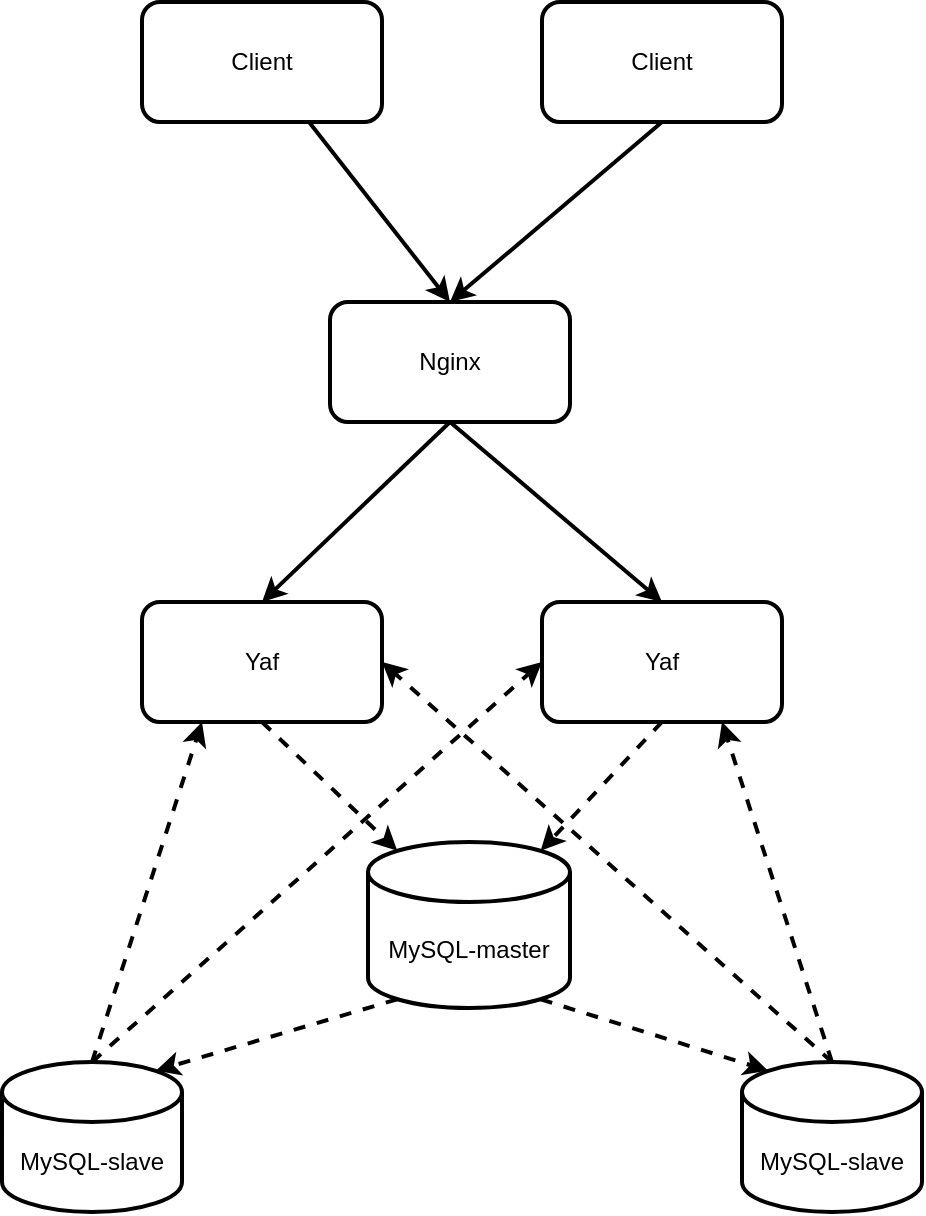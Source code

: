 <mxfile version="14.9.3" type="github">
  <diagram id="4vFJtMvn7GdaALDxfg6_" name="Page-1">
    <mxGraphModel dx="784" dy="439" grid="1" gridSize="10" guides="1" tooltips="1" connect="1" arrows="1" fold="1" page="1" pageScale="1" pageWidth="827" pageHeight="1169" math="0" shadow="0">
      <root>
        <mxCell id="0" />
        <mxCell id="1" parent="0" />
        <mxCell id="jTmc7ANiE4eTdV9CGmM9-1" value="Client" style="rounded=1;whiteSpace=wrap;html=1;strokeWidth=2;" parent="1" vertex="1">
          <mxGeometry x="200" y="140" width="120" height="60" as="geometry" />
        </mxCell>
        <mxCell id="jTmc7ANiE4eTdV9CGmM9-2" value="Client" style="rounded=1;whiteSpace=wrap;html=1;strokeWidth=2;" parent="1" vertex="1">
          <mxGeometry x="400" y="140" width="120" height="60" as="geometry" />
        </mxCell>
        <mxCell id="jTmc7ANiE4eTdV9CGmM9-3" value="Nginx" style="rounded=1;whiteSpace=wrap;html=1;strokeWidth=2;" parent="1" vertex="1">
          <mxGeometry x="294" y="290" width="120" height="60" as="geometry" />
        </mxCell>
        <mxCell id="jTmc7ANiE4eTdV9CGmM9-4" value="Yaf" style="rounded=1;whiteSpace=wrap;html=1;strokeWidth=2;" parent="1" vertex="1">
          <mxGeometry x="400" y="440" width="120" height="60" as="geometry" />
        </mxCell>
        <mxCell id="jTmc7ANiE4eTdV9CGmM9-5" value="Yaf" style="rounded=1;whiteSpace=wrap;html=1;strokeWidth=2;" parent="1" vertex="1">
          <mxGeometry x="200" y="440" width="120" height="60" as="geometry" />
        </mxCell>
        <mxCell id="jTmc7ANiE4eTdV9CGmM9-6" value="" style="endArrow=classic;html=1;entryX=0.5;entryY=0;entryDx=0;entryDy=0;strokeWidth=2;" parent="1" source="jTmc7ANiE4eTdV9CGmM9-1" target="jTmc7ANiE4eTdV9CGmM9-3" edge="1">
          <mxGeometry width="50" height="50" relative="1" as="geometry">
            <mxPoint x="120" y="280" as="sourcePoint" />
            <mxPoint x="170" y="230" as="targetPoint" />
          </mxGeometry>
        </mxCell>
        <mxCell id="jTmc7ANiE4eTdV9CGmM9-7" value="" style="endArrow=classic;html=1;entryX=0.5;entryY=0;entryDx=0;entryDy=0;strokeWidth=2;exitX=0.5;exitY=1;exitDx=0;exitDy=0;" parent="1" source="jTmc7ANiE4eTdV9CGmM9-2" target="jTmc7ANiE4eTdV9CGmM9-3" edge="1">
          <mxGeometry width="50" height="50" relative="1" as="geometry">
            <mxPoint x="293.5" y="210" as="sourcePoint" />
            <mxPoint x="364" y="300" as="targetPoint" />
          </mxGeometry>
        </mxCell>
        <mxCell id="jTmc7ANiE4eTdV9CGmM9-8" value="" style="endArrow=classic;html=1;entryX=0.5;entryY=0;entryDx=0;entryDy=0;strokeWidth=2;exitX=0.5;exitY=1;exitDx=0;exitDy=0;" parent="1" source="jTmc7ANiE4eTdV9CGmM9-3" target="jTmc7ANiE4eTdV9CGmM9-4" edge="1">
          <mxGeometry width="50" height="50" relative="1" as="geometry">
            <mxPoint x="470" y="210" as="sourcePoint" />
            <mxPoint x="364" y="300" as="targetPoint" />
          </mxGeometry>
        </mxCell>
        <mxCell id="jTmc7ANiE4eTdV9CGmM9-9" value="" style="endArrow=classic;html=1;strokeWidth=2;exitX=0.5;exitY=1;exitDx=0;exitDy=0;" parent="1" source="jTmc7ANiE4eTdV9CGmM9-3" edge="1">
          <mxGeometry width="50" height="50" relative="1" as="geometry">
            <mxPoint x="480" y="220" as="sourcePoint" />
            <mxPoint x="260" y="440" as="targetPoint" />
          </mxGeometry>
        </mxCell>
        <mxCell id="cMzERNSj47soOxzg7ccx-1" value="MySQL-slave" style="shape=cylinder3;whiteSpace=wrap;html=1;boundedLbl=1;backgroundOutline=1;size=15;strokeWidth=2;" vertex="1" parent="1">
          <mxGeometry x="130" y="670" width="90" height="75" as="geometry" />
        </mxCell>
        <mxCell id="cMzERNSj47soOxzg7ccx-2" value="MySQL-slave" style="shape=cylinder3;whiteSpace=wrap;html=1;boundedLbl=1;backgroundOutline=1;size=15;strokeWidth=2;" vertex="1" parent="1">
          <mxGeometry x="500" y="670" width="90" height="75" as="geometry" />
        </mxCell>
        <mxCell id="cMzERNSj47soOxzg7ccx-5" value="" style="endArrow=classic;html=1;strokeWidth=2;exitX=0.5;exitY=1;exitDx=0;exitDy=0;entryX=0.145;entryY=0;entryDx=0;entryDy=4.35;entryPerimeter=0;dashed=1;" edge="1" parent="1" source="jTmc7ANiE4eTdV9CGmM9-5" target="cMzERNSj47soOxzg7ccx-8">
          <mxGeometry width="50" height="50" relative="1" as="geometry">
            <mxPoint x="130" y="600" as="sourcePoint" />
            <mxPoint x="270" y="550" as="targetPoint" />
          </mxGeometry>
        </mxCell>
        <mxCell id="cMzERNSj47soOxzg7ccx-6" value="" style="endArrow=classic;html=1;strokeWidth=2;exitX=0.5;exitY=1;exitDx=0;exitDy=0;entryX=0.855;entryY=0;entryDx=0;entryDy=4.35;entryPerimeter=0;dashed=1;" edge="1" parent="1" source="jTmc7ANiE4eTdV9CGmM9-4" target="cMzERNSj47soOxzg7ccx-8">
          <mxGeometry width="50" height="50" relative="1" as="geometry">
            <mxPoint x="270" y="510" as="sourcePoint" />
            <mxPoint x="460" y="540" as="targetPoint" />
          </mxGeometry>
        </mxCell>
        <mxCell id="cMzERNSj47soOxzg7ccx-7" value="" style="endArrow=classic;html=1;strokeWidth=2;exitX=0.5;exitY=0;exitDx=0;exitDy=0;exitPerimeter=0;entryX=0.25;entryY=1;entryDx=0;entryDy=0;dashed=1;" edge="1" parent="1" source="cMzERNSj47soOxzg7ccx-1" target="jTmc7ANiE4eTdV9CGmM9-5">
          <mxGeometry width="50" height="50" relative="1" as="geometry">
            <mxPoint x="160" y="600" as="sourcePoint" />
            <mxPoint x="210" y="550" as="targetPoint" />
          </mxGeometry>
        </mxCell>
        <mxCell id="cMzERNSj47soOxzg7ccx-8" value="MySQL-master" style="shape=cylinder3;whiteSpace=wrap;html=1;boundedLbl=1;backgroundOutline=1;size=15;strokeWidth=2;" vertex="1" parent="1">
          <mxGeometry x="313" y="560" width="101" height="83" as="geometry" />
        </mxCell>
        <mxCell id="cMzERNSj47soOxzg7ccx-12" value="" style="endArrow=classic;html=1;strokeWidth=2;exitX=0.5;exitY=0;exitDx=0;exitDy=0;exitPerimeter=0;entryX=0.75;entryY=1;entryDx=0;entryDy=0;dashed=1;" edge="1" parent="1" source="cMzERNSj47soOxzg7ccx-2" target="jTmc7ANiE4eTdV9CGmM9-4">
          <mxGeometry width="50" height="50" relative="1" as="geometry">
            <mxPoint x="270" y="660" as="sourcePoint" />
            <mxPoint x="240" y="510" as="targetPoint" />
          </mxGeometry>
        </mxCell>
        <mxCell id="cMzERNSj47soOxzg7ccx-13" value="" style="endArrow=classic;html=1;dashed=1;strokeWidth=2;exitX=0.145;exitY=1;exitDx=0;exitDy=-4.35;exitPerimeter=0;entryX=0.855;entryY=0;entryDx=0;entryDy=4.35;entryPerimeter=0;" edge="1" parent="1" source="cMzERNSj47soOxzg7ccx-8" target="cMzERNSj47soOxzg7ccx-1">
          <mxGeometry width="50" height="50" relative="1" as="geometry">
            <mxPoint x="610" y="500" as="sourcePoint" />
            <mxPoint x="660" y="450" as="targetPoint" />
          </mxGeometry>
        </mxCell>
        <mxCell id="cMzERNSj47soOxzg7ccx-14" value="" style="endArrow=classic;html=1;dashed=1;strokeWidth=2;exitX=0.855;exitY=1;exitDx=0;exitDy=-4.35;exitPerimeter=0;entryX=0.145;entryY=0;entryDx=0;entryDy=4.35;entryPerimeter=0;" edge="1" parent="1" source="cMzERNSj47soOxzg7ccx-8" target="cMzERNSj47soOxzg7ccx-2">
          <mxGeometry width="50" height="50" relative="1" as="geometry">
            <mxPoint x="333.645" y="635.65" as="sourcePoint" />
            <mxPoint x="301.95" y="664.35" as="targetPoint" />
          </mxGeometry>
        </mxCell>
        <mxCell id="cMzERNSj47soOxzg7ccx-15" value="" style="endArrow=classic;html=1;dashed=1;strokeWidth=2;entryX=0;entryY=0.5;entryDx=0;entryDy=0;exitX=0.5;exitY=0;exitDx=0;exitDy=0;exitPerimeter=0;" edge="1" parent="1" source="cMzERNSj47soOxzg7ccx-1" target="jTmc7ANiE4eTdV9CGmM9-4">
          <mxGeometry width="50" height="50" relative="1" as="geometry">
            <mxPoint x="320" y="740" as="sourcePoint" />
            <mxPoint x="370" y="690" as="targetPoint" />
          </mxGeometry>
        </mxCell>
        <mxCell id="cMzERNSj47soOxzg7ccx-16" value="" style="endArrow=classic;html=1;dashed=1;strokeWidth=2;exitX=0.5;exitY=0;exitDx=0;exitDy=0;exitPerimeter=0;entryX=1;entryY=0.5;entryDx=0;entryDy=0;" edge="1" parent="1" source="cMzERNSj47soOxzg7ccx-2" target="jTmc7ANiE4eTdV9CGmM9-5">
          <mxGeometry width="50" height="50" relative="1" as="geometry">
            <mxPoint x="600" y="520" as="sourcePoint" />
            <mxPoint x="650" y="470" as="targetPoint" />
          </mxGeometry>
        </mxCell>
      </root>
    </mxGraphModel>
  </diagram>
</mxfile>
